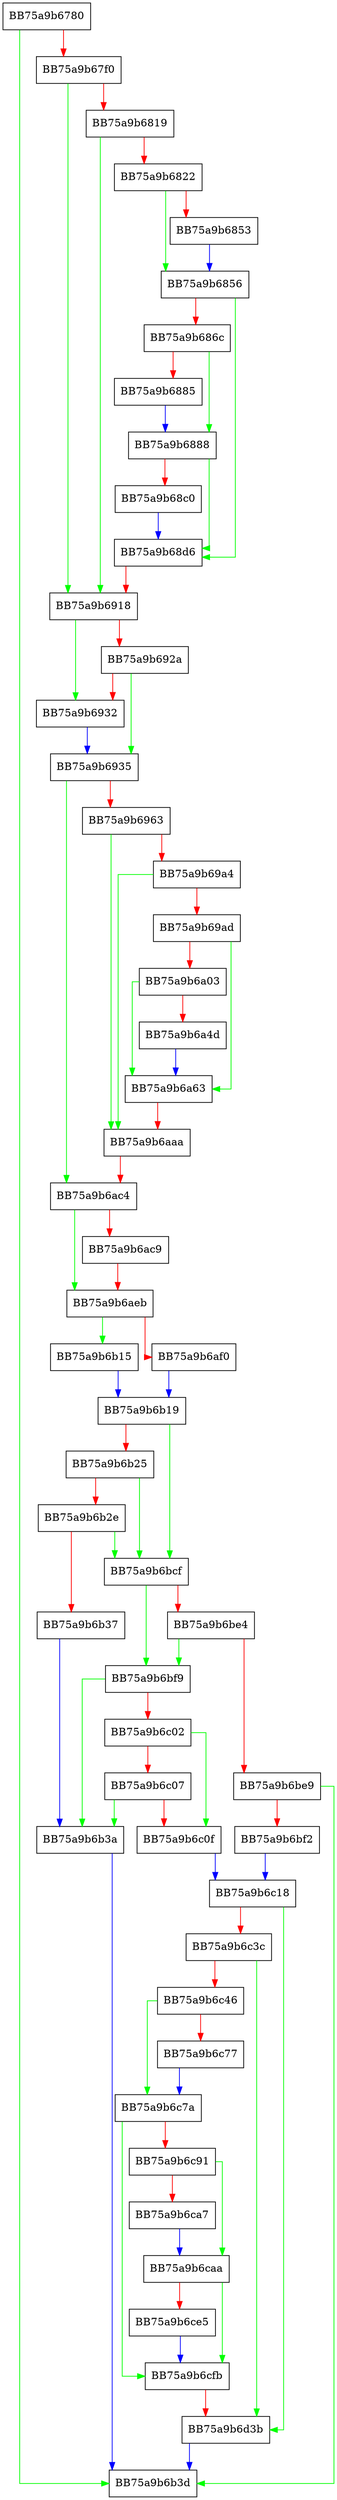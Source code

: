 digraph _should_report_restricted_folders {
  node [shape="box"];
  graph [splines=ortho];
  BB75a9b6780 -> BB75a9b6b3d [color="green"];
  BB75a9b6780 -> BB75a9b67f0 [color="red"];
  BB75a9b67f0 -> BB75a9b6918 [color="green"];
  BB75a9b67f0 -> BB75a9b6819 [color="red"];
  BB75a9b6819 -> BB75a9b6918 [color="green"];
  BB75a9b6819 -> BB75a9b6822 [color="red"];
  BB75a9b6822 -> BB75a9b6856 [color="green"];
  BB75a9b6822 -> BB75a9b6853 [color="red"];
  BB75a9b6853 -> BB75a9b6856 [color="blue"];
  BB75a9b6856 -> BB75a9b68d6 [color="green"];
  BB75a9b6856 -> BB75a9b686c [color="red"];
  BB75a9b686c -> BB75a9b6888 [color="green"];
  BB75a9b686c -> BB75a9b6885 [color="red"];
  BB75a9b6885 -> BB75a9b6888 [color="blue"];
  BB75a9b6888 -> BB75a9b68d6 [color="green"];
  BB75a9b6888 -> BB75a9b68c0 [color="red"];
  BB75a9b68c0 -> BB75a9b68d6 [color="blue"];
  BB75a9b68d6 -> BB75a9b6918 [color="red"];
  BB75a9b6918 -> BB75a9b6932 [color="green"];
  BB75a9b6918 -> BB75a9b692a [color="red"];
  BB75a9b692a -> BB75a9b6935 [color="green"];
  BB75a9b692a -> BB75a9b6932 [color="red"];
  BB75a9b6932 -> BB75a9b6935 [color="blue"];
  BB75a9b6935 -> BB75a9b6ac4 [color="green"];
  BB75a9b6935 -> BB75a9b6963 [color="red"];
  BB75a9b6963 -> BB75a9b6aaa [color="green"];
  BB75a9b6963 -> BB75a9b69a4 [color="red"];
  BB75a9b69a4 -> BB75a9b6aaa [color="green"];
  BB75a9b69a4 -> BB75a9b69ad [color="red"];
  BB75a9b69ad -> BB75a9b6a63 [color="green"];
  BB75a9b69ad -> BB75a9b6a03 [color="red"];
  BB75a9b6a03 -> BB75a9b6a63 [color="green"];
  BB75a9b6a03 -> BB75a9b6a4d [color="red"];
  BB75a9b6a4d -> BB75a9b6a63 [color="blue"];
  BB75a9b6a63 -> BB75a9b6aaa [color="red"];
  BB75a9b6aaa -> BB75a9b6ac4 [color="red"];
  BB75a9b6ac4 -> BB75a9b6aeb [color="green"];
  BB75a9b6ac4 -> BB75a9b6ac9 [color="red"];
  BB75a9b6ac9 -> BB75a9b6aeb [color="red"];
  BB75a9b6aeb -> BB75a9b6b15 [color="green"];
  BB75a9b6aeb -> BB75a9b6af0 [color="red"];
  BB75a9b6af0 -> BB75a9b6b19 [color="blue"];
  BB75a9b6b15 -> BB75a9b6b19 [color="blue"];
  BB75a9b6b19 -> BB75a9b6bcf [color="green"];
  BB75a9b6b19 -> BB75a9b6b25 [color="red"];
  BB75a9b6b25 -> BB75a9b6bcf [color="green"];
  BB75a9b6b25 -> BB75a9b6b2e [color="red"];
  BB75a9b6b2e -> BB75a9b6bcf [color="green"];
  BB75a9b6b2e -> BB75a9b6b37 [color="red"];
  BB75a9b6b37 -> BB75a9b6b3a [color="blue"];
  BB75a9b6b3a -> BB75a9b6b3d [color="blue"];
  BB75a9b6bcf -> BB75a9b6bf9 [color="green"];
  BB75a9b6bcf -> BB75a9b6be4 [color="red"];
  BB75a9b6be4 -> BB75a9b6bf9 [color="green"];
  BB75a9b6be4 -> BB75a9b6be9 [color="red"];
  BB75a9b6be9 -> BB75a9b6b3d [color="green"];
  BB75a9b6be9 -> BB75a9b6bf2 [color="red"];
  BB75a9b6bf2 -> BB75a9b6c18 [color="blue"];
  BB75a9b6bf9 -> BB75a9b6b3a [color="green"];
  BB75a9b6bf9 -> BB75a9b6c02 [color="red"];
  BB75a9b6c02 -> BB75a9b6c0f [color="green"];
  BB75a9b6c02 -> BB75a9b6c07 [color="red"];
  BB75a9b6c07 -> BB75a9b6b3a [color="green"];
  BB75a9b6c07 -> BB75a9b6c0f [color="red"];
  BB75a9b6c0f -> BB75a9b6c18 [color="blue"];
  BB75a9b6c18 -> BB75a9b6d3b [color="green"];
  BB75a9b6c18 -> BB75a9b6c3c [color="red"];
  BB75a9b6c3c -> BB75a9b6d3b [color="green"];
  BB75a9b6c3c -> BB75a9b6c46 [color="red"];
  BB75a9b6c46 -> BB75a9b6c7a [color="green"];
  BB75a9b6c46 -> BB75a9b6c77 [color="red"];
  BB75a9b6c77 -> BB75a9b6c7a [color="blue"];
  BB75a9b6c7a -> BB75a9b6cfb [color="green"];
  BB75a9b6c7a -> BB75a9b6c91 [color="red"];
  BB75a9b6c91 -> BB75a9b6caa [color="green"];
  BB75a9b6c91 -> BB75a9b6ca7 [color="red"];
  BB75a9b6ca7 -> BB75a9b6caa [color="blue"];
  BB75a9b6caa -> BB75a9b6cfb [color="green"];
  BB75a9b6caa -> BB75a9b6ce5 [color="red"];
  BB75a9b6ce5 -> BB75a9b6cfb [color="blue"];
  BB75a9b6cfb -> BB75a9b6d3b [color="red"];
  BB75a9b6d3b -> BB75a9b6b3d [color="blue"];
}